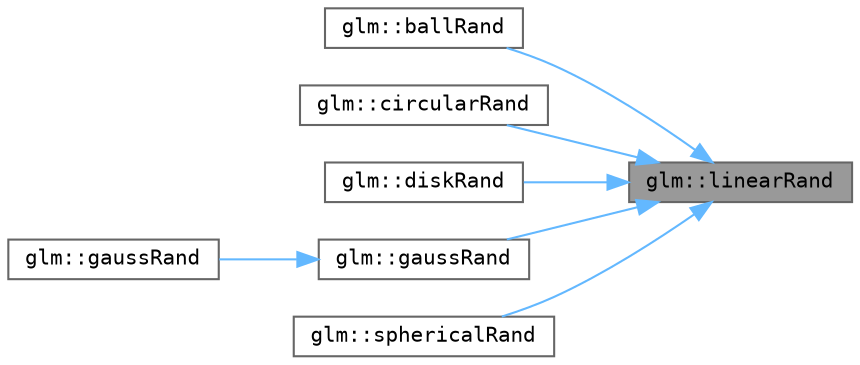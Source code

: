 digraph "glm::linearRand"
{
 // LATEX_PDF_SIZE
  bgcolor="transparent";
  edge [fontname=Terminal,fontsize=10,labelfontname=Helvetica,labelfontsize=10];
  node [fontname=Terminal,fontsize=10,shape=box,height=0.2,width=0.4];
  rankdir="RL";
  Node1 [label="glm::linearRand",height=0.2,width=0.4,color="gray40", fillcolor="grey60", style="filled", fontcolor="black",tooltip=" "];
  Node1 -> Node2 [dir="back",color="steelblue1",style="solid"];
  Node2 [label="glm::ballRand",height=0.2,width=0.4,color="grey40", fillcolor="white", style="filled",URL="$group__gtc__random.html#gaee9e73396e6d094699de6684ea17ce3c",tooltip=" "];
  Node1 -> Node3 [dir="back",color="steelblue1",style="solid"];
  Node3 [label="glm::circularRand",height=0.2,width=0.4,color="grey40", fillcolor="white", style="filled",URL="$group__gtc__random.html#gaed9dfacc8a20e691e22aafa944b1d3bf",tooltip=" "];
  Node1 -> Node4 [dir="back",color="steelblue1",style="solid"];
  Node4 [label="glm::diskRand",height=0.2,width=0.4,color="grey40", fillcolor="white", style="filled",URL="$group__gtc__random.html#ga5d06c2fa63362899b6b3b92fd7574b84",tooltip=" "];
  Node1 -> Node5 [dir="back",color="steelblue1",style="solid"];
  Node5 [label="glm::gaussRand",height=0.2,width=0.4,color="grey40", fillcolor="white", style="filled",URL="$group__gtc__random.html#ga5193a83e49e4fdc5652c084711083574",tooltip=" "];
  Node5 -> Node6 [dir="back",color="steelblue1",style="solid"];
  Node6 [label="glm::gaussRand",height=0.2,width=0.4,color="grey40", fillcolor="white", style="filled",URL="$namespaceglm.html#ad59a52aa316a909d504853b1e54311f2",tooltip=" "];
  Node1 -> Node7 [dir="back",color="steelblue1",style="solid"];
  Node7 [label="glm::sphericalRand",height=0.2,width=0.4,color="grey40", fillcolor="white", style="filled",URL="$group__gtc__random.html#ga33e342051ba8122d91ec76b8a240d6e4",tooltip=" "];
}
